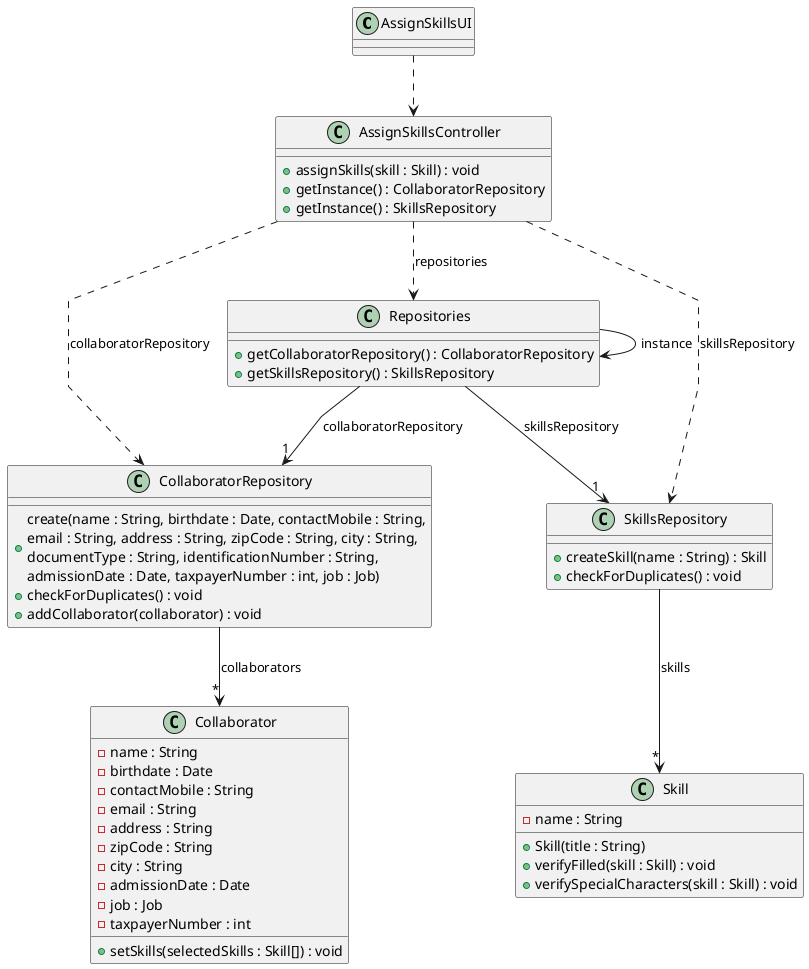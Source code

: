 @startuml
skinparam packageStyle rectangle
skinparam shadowing false
skinparam linetype polyline

class AssignSkillsUI {
}

class AssignSkillsController {
    + assignSkills(skill : Skill) : void
    + getInstance() : CollaboratorRepository
    + getInstance() : SkillsRepository
}

class Repositories {
    + getCollaboratorRepository() : CollaboratorRepository
    + getSkillsRepository() : SkillsRepository
}

class CollaboratorRepository {
        + create(name : String, birthdate : Date, contactMobile : String,\nemail : String, address : String, zipCode : String, city : String,\ndocumentType : String, identificationNumber : String, \nadmissionDate : Date, taxpayerNumber : int, job : Job)
        + checkForDuplicates() : void
        + addCollaborator(collaborator) : void
}

class SkillsRepository {
    + createSkill(name : String) : Skill
    + checkForDuplicates() : void
}

class Collaborator {
    - name : String
    - birthdate : Date
    - contactMobile : String
    - email : String
    - address : String
    - zipCode : String
    - city : String
    - admissionDate : Date
    - job : Job
    - taxpayerNumber : int
    + setSkills(selectedSkills : Skill[]) : void
}

class Skill {
    - name : String
    + Skill(title : String)
    + verifyFilled(skill : Skill) : void
    + verifySpecialCharacters(skill : Skill) : void
}

AssignSkillsUI ..> AssignSkillsController
AssignSkillsController ..> Repositories : repositories
Repositories --> Repositories : instance
Repositories --> "1" CollaboratorRepository : collaboratorRepository
Repositories --> "1" SkillsRepository : skillsRepository
AssignSkillsController ..> CollaboratorRepository : collaboratorRepository
AssignSkillsController ..> SkillsRepository : skillsRepository
CollaboratorRepository --> "*" Collaborator : collaborators
SkillsRepository --> "*" Skill : skills

@enduml
